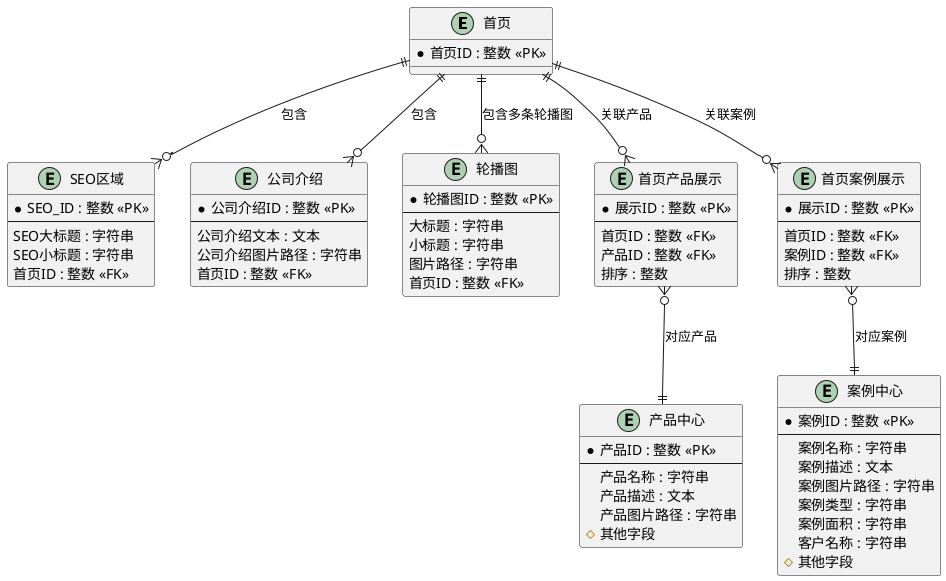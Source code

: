@startuml home

entity "首页" as Homepage {
  * 首页ID : 整数 <<PK>>
}

entity "SEO区域" as HomepageSEO {
  * SEO_ID : 整数 <<PK>>
  --
  SEO大标题 : 字符串
  SEO小标题 : 字符串
  首页ID : 整数 <<FK>>
}

entity "公司介绍" as CompanyIntro {
  * 公司介绍ID : 整数 <<PK>>
  --
  公司介绍文本 : 文本
  公司介绍图片路径 : 字符串
  首页ID : 整数 <<FK>>
}

entity "轮播图" as BannerSlide {
  * 轮播图ID : 整数 <<PK>>
  --
  大标题 : 字符串
  小标题 : 字符串
  图片路径 : 字符串
  首页ID : 整数 <<FK>>
}

entity "首页产品展示" as HomepageProduct {
  * 展示ID : 整数 <<PK>>
  --
  首页ID : 整数 <<FK>>
  产品ID : 整数 <<FK>>
  排序 : 整数
}

entity "首页案例展示" as HomepageCase {
  * 展示ID : 整数 <<PK>>
  --
  首页ID : 整数 <<FK>>
  案例ID : 整数 <<FK>>
  排序 : 整数
}

entity "产品中心" as ProductCenter {
  * 产品ID : 整数 <<PK>>
  --
  产品名称 : 字符串
  产品描述 : 文本
  产品图片路径 : 字符串
  # 其他字段
}

entity "案例中心" as EngineeringCaseCenter {
  * 案例ID : 整数 <<PK>>
  --
  案例名称 : 字符串
  案例描述 : 文本
  案例图片路径 : 字符串
  案例类型 : 字符串
  案例面积 : 字符串
  客户名称 : 字符串
  # 其他字段
}

Homepage ||--o{ HomepageSEO : "包含"
Homepage ||--o{ CompanyIntro : "包含"
Homepage ||--o{ BannerSlide : "包含多条轮播图"
Homepage ||--o{ HomepageProduct : "关联产品"
Homepage ||--o{ HomepageCase : "关联案例"

HomepageProduct }o--|| ProductCenter : "对应产品"
HomepageCase }o--|| EngineeringCaseCenter : "对应案例"

@enduml
